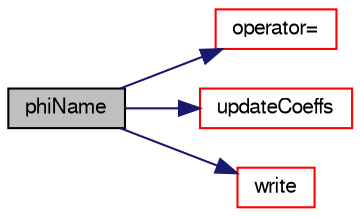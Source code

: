 digraph "phiName"
{
  bgcolor="transparent";
  edge [fontname="FreeSans",fontsize="10",labelfontname="FreeSans",labelfontsize="10"];
  node [fontname="FreeSans",fontsize="10",shape=record];
  rankdir="LR";
  Node31 [label="phiName",height=0.2,width=0.4,color="black", fillcolor="grey75", style="filled", fontcolor="black"];
  Node31 -> Node32 [color="midnightblue",fontsize="10",style="solid",fontname="FreeSans"];
  Node32 [label="operator=",height=0.2,width=0.4,color="red",URL="$a22234.html#ac6e6d24b5f1a53d97efd5c64cfe58ace"];
  Node31 -> Node35 [color="midnightblue",fontsize="10",style="solid",fontname="FreeSans"];
  Node35 [label="updateCoeffs",height=0.2,width=0.4,color="red",URL="$a22234.html#a7e24eafac629d3733181cd942d4c902f",tooltip="Update the coefficients associated with the patch field. "];
  Node31 -> Node86 [color="midnightblue",fontsize="10",style="solid",fontname="FreeSans"];
  Node86 [label="write",height=0.2,width=0.4,color="red",URL="$a22234.html#a293fdfec8bdfbd5c3913ab4c9f3454ff",tooltip="Write. "];
}
